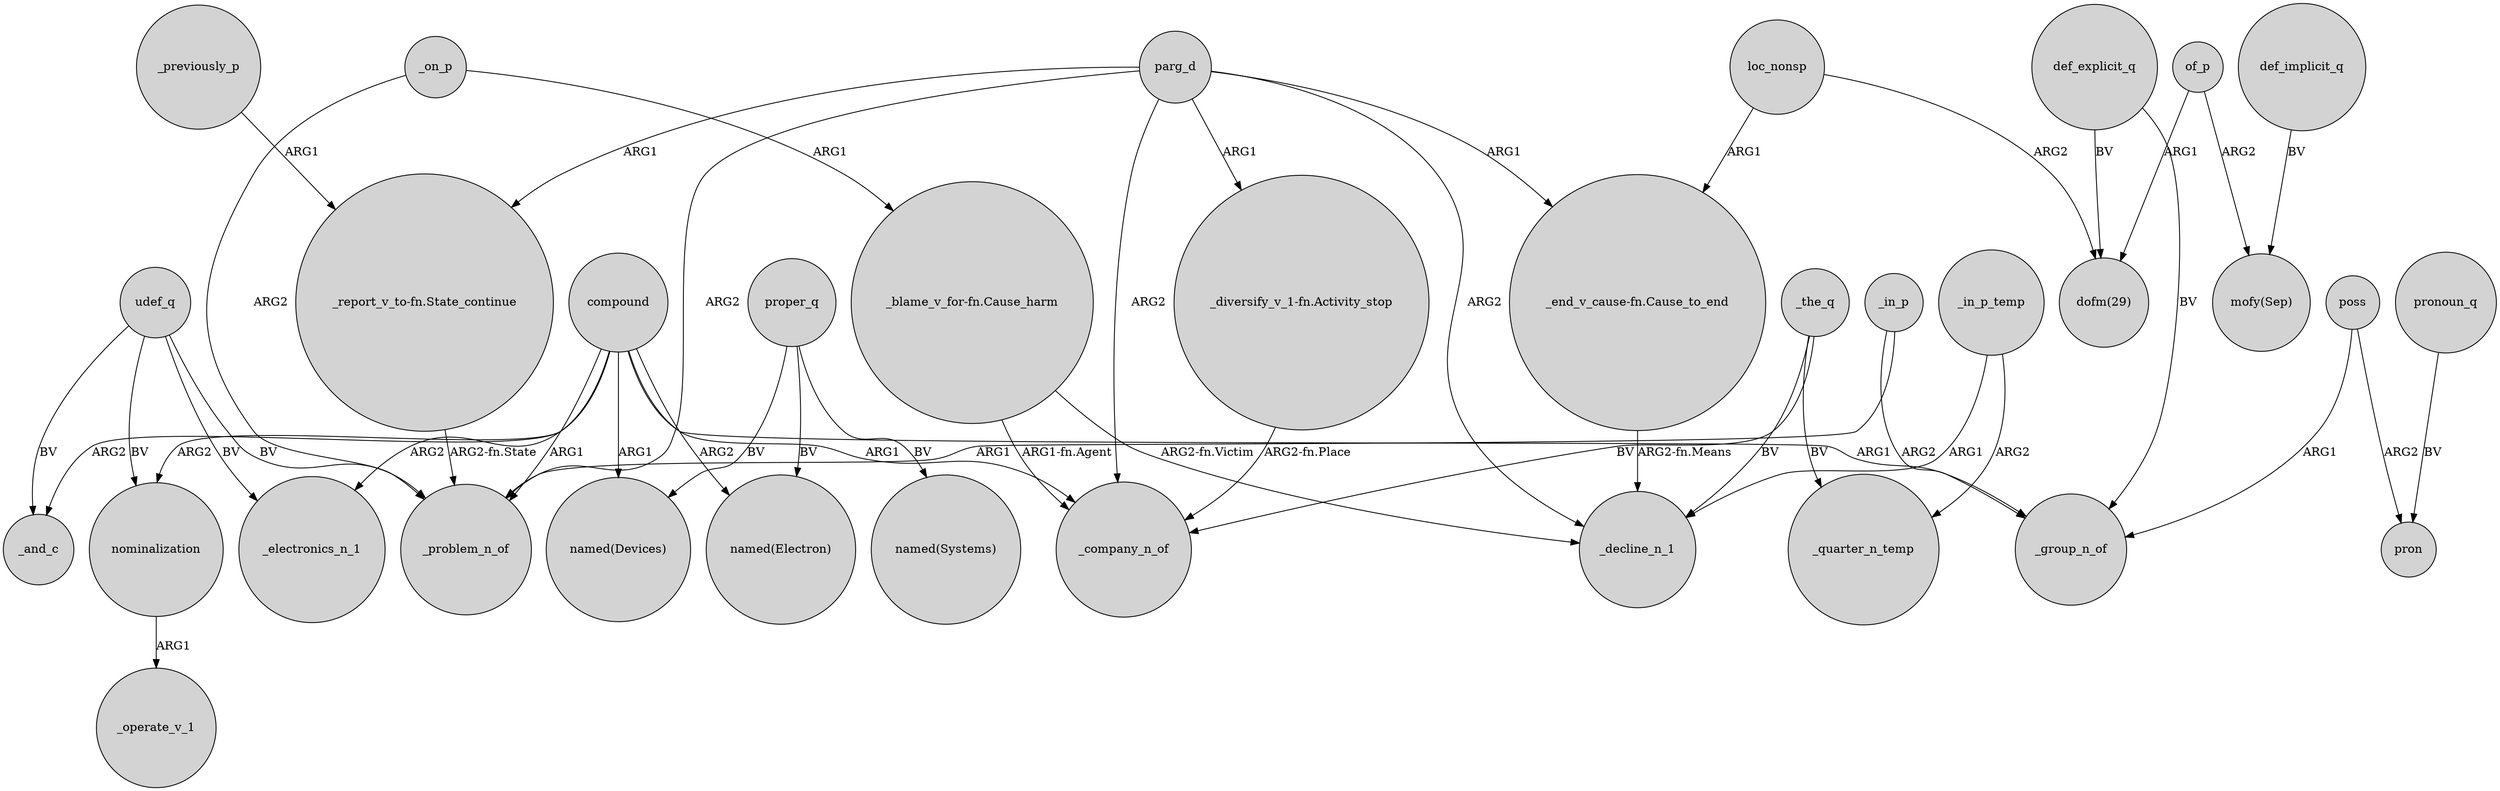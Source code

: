 digraph {
	node [shape=circle style=filled]
	proper_q -> "named(Electron)" [label=BV]
	parg_d -> "_end_v_cause-fn.Cause_to_end" [label=ARG1]
	_in_p_temp -> _quarter_n_temp [label=ARG2]
	loc_nonsp -> "dofm(29)" [label=ARG2]
	_on_p -> "_blame_v_for-fn.Cause_harm" [label=ARG1]
	compound -> _electronics_n_1 [label=ARG2]
	proper_q -> "named(Devices)" [label=BV]
	"_diversify_v_1-fn.Activity_stop" -> _company_n_of [label="ARG2-fn.Place"]
	udef_q -> _problem_n_of [label=BV]
	parg_d -> _decline_n_1 [label=ARG2]
	"_end_v_cause-fn.Cause_to_end" -> _decline_n_1 [label="ARG2-fn.Means"]
	_the_q -> _quarter_n_temp [label=BV]
	udef_q -> nominalization [label=BV]
	nominalization -> _operate_v_1 [label=ARG1]
	of_p -> "dofm(29)" [label=ARG1]
	udef_q -> _electronics_n_1 [label=BV]
	compound -> _problem_n_of [label=ARG1]
	def_implicit_q -> "mofy(Sep)" [label=BV]
	compound -> _company_n_of [label=ARG1]
	parg_d -> _company_n_of [label=ARG2]
	"_blame_v_for-fn.Cause_harm" -> _company_n_of [label="ARG1-fn.Agent"]
	udef_q -> _and_c [label=BV]
	of_p -> "mofy(Sep)" [label=ARG2]
	compound -> _and_c [label=ARG2]
	compound -> _group_n_of [label=ARG1]
	compound -> nominalization [label=ARG2]
	def_explicit_q -> "dofm(29)" [label=BV]
	pronoun_q -> pron [label=BV]
	poss -> pron [label=ARG2]
	_in_p -> _problem_n_of [label=ARG1]
	proper_q -> "named(Systems)" [label=BV]
	_previously_p -> "_report_v_to-fn.State_continue" [label=ARG1]
	def_explicit_q -> _group_n_of [label=BV]
	loc_nonsp -> "_end_v_cause-fn.Cause_to_end" [label=ARG1]
	compound -> "named(Electron)" [label=ARG2]
	parg_d -> _problem_n_of [label=ARG2]
	_in_p -> _group_n_of [label=ARG2]
	"_report_v_to-fn.State_continue" -> _problem_n_of [label="ARG2-fn.State"]
	_the_q -> _decline_n_1 [label=BV]
	parg_d -> "_diversify_v_1-fn.Activity_stop" [label=ARG1]
	_on_p -> _problem_n_of [label=ARG2]
	_the_q -> _company_n_of [label=BV]
	"_blame_v_for-fn.Cause_harm" -> _decline_n_1 [label="ARG2-fn.Victim"]
	poss -> _group_n_of [label=ARG1]
	parg_d -> "_report_v_to-fn.State_continue" [label=ARG1]
	compound -> "named(Devices)" [label=ARG1]
	_in_p_temp -> _decline_n_1 [label=ARG1]
}
